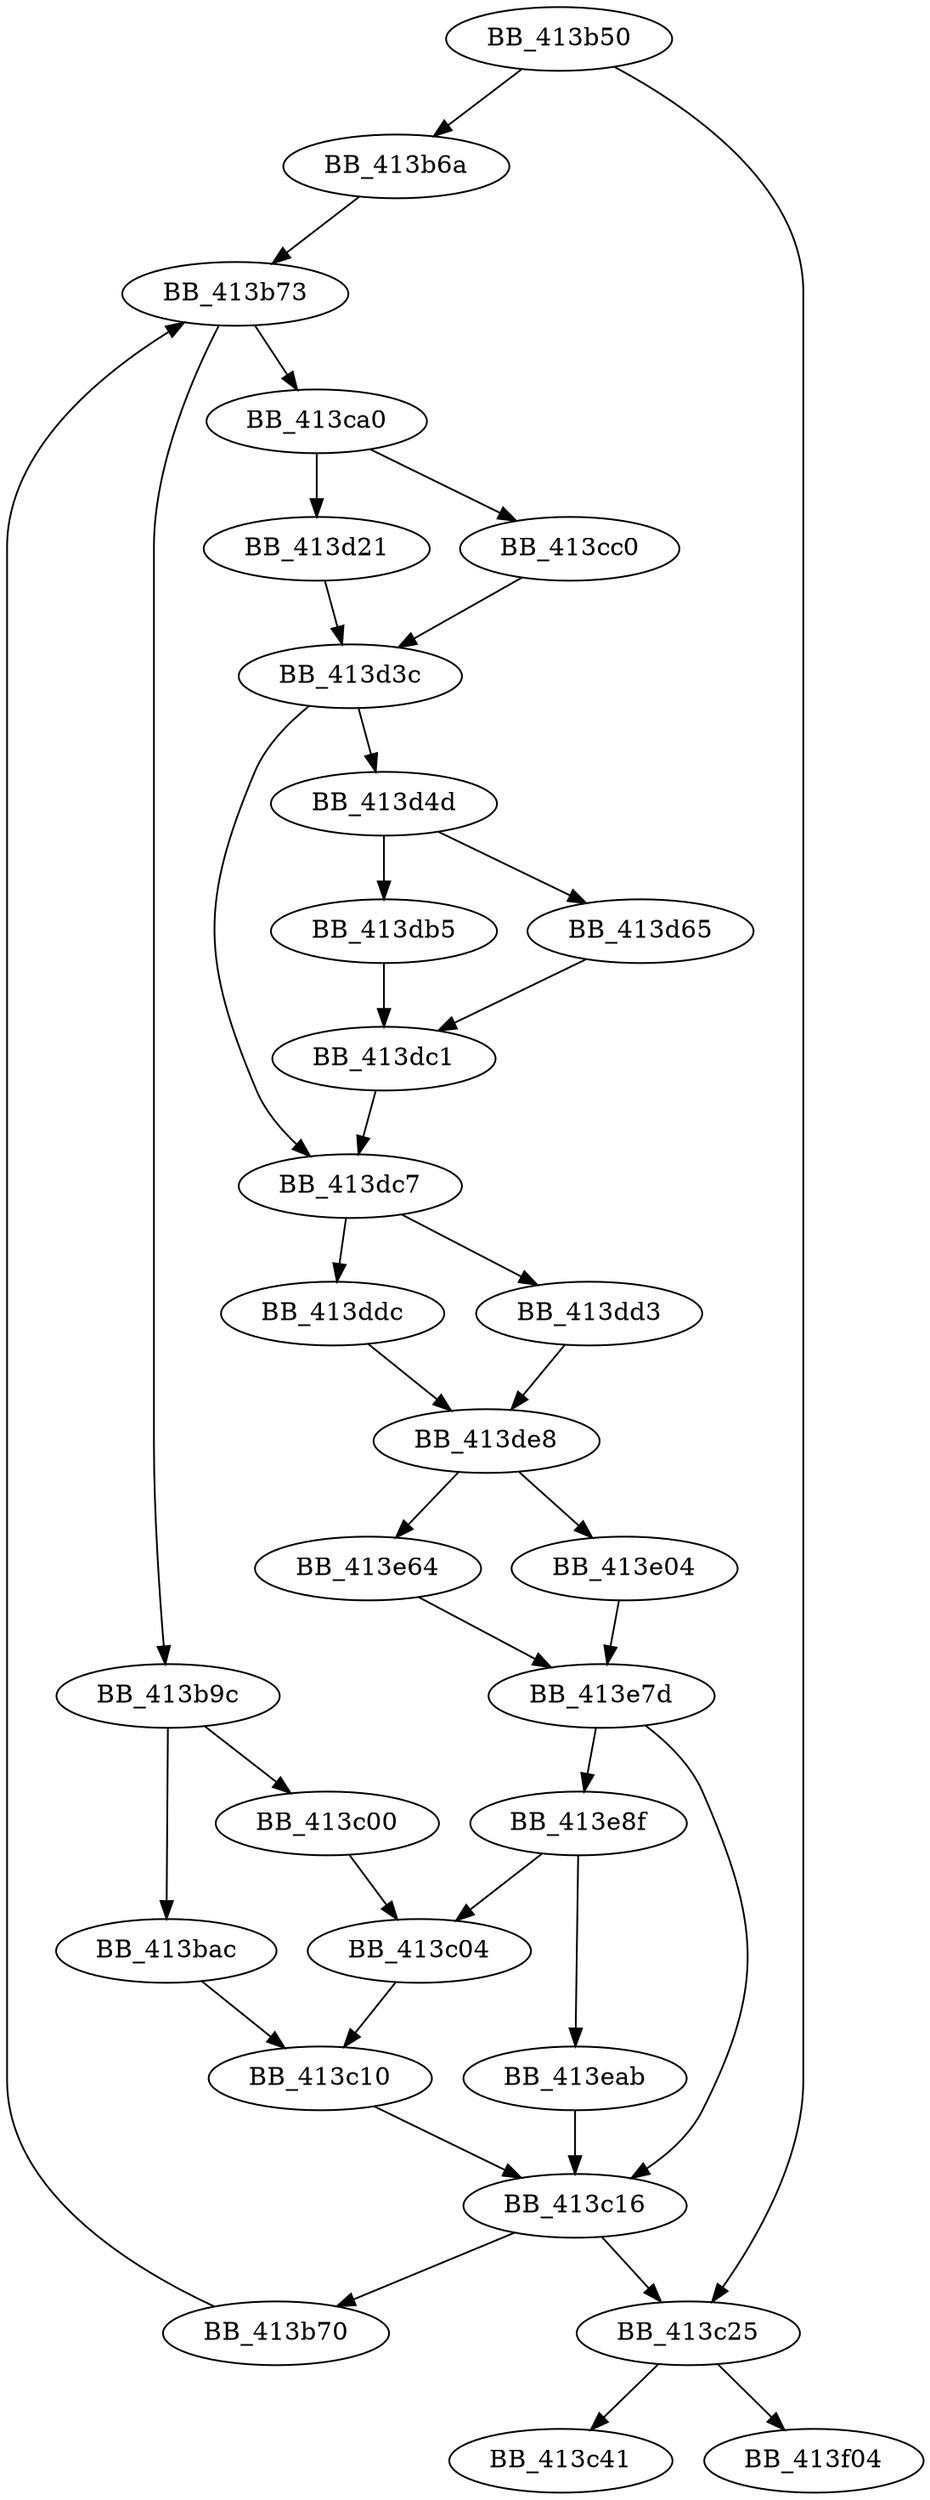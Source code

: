 DiGraph sub_413B50{
BB_413b50->BB_413b6a
BB_413b50->BB_413c25
BB_413b6a->BB_413b73
BB_413b70->BB_413b73
BB_413b73->BB_413b9c
BB_413b73->BB_413ca0
BB_413b9c->BB_413bac
BB_413b9c->BB_413c00
BB_413bac->BB_413c10
BB_413c00->BB_413c04
BB_413c04->BB_413c10
BB_413c10->BB_413c16
BB_413c16->BB_413b70
BB_413c16->BB_413c25
BB_413c25->BB_413c41
BB_413c25->BB_413f04
BB_413ca0->BB_413cc0
BB_413ca0->BB_413d21
BB_413cc0->BB_413d3c
BB_413d21->BB_413d3c
BB_413d3c->BB_413d4d
BB_413d3c->BB_413dc7
BB_413d4d->BB_413d65
BB_413d4d->BB_413db5
BB_413d65->BB_413dc1
BB_413db5->BB_413dc1
BB_413dc1->BB_413dc7
BB_413dc7->BB_413dd3
BB_413dc7->BB_413ddc
BB_413dd3->BB_413de8
BB_413ddc->BB_413de8
BB_413de8->BB_413e04
BB_413de8->BB_413e64
BB_413e04->BB_413e7d
BB_413e64->BB_413e7d
BB_413e7d->BB_413c16
BB_413e7d->BB_413e8f
BB_413e8f->BB_413c04
BB_413e8f->BB_413eab
BB_413eab->BB_413c16
}
